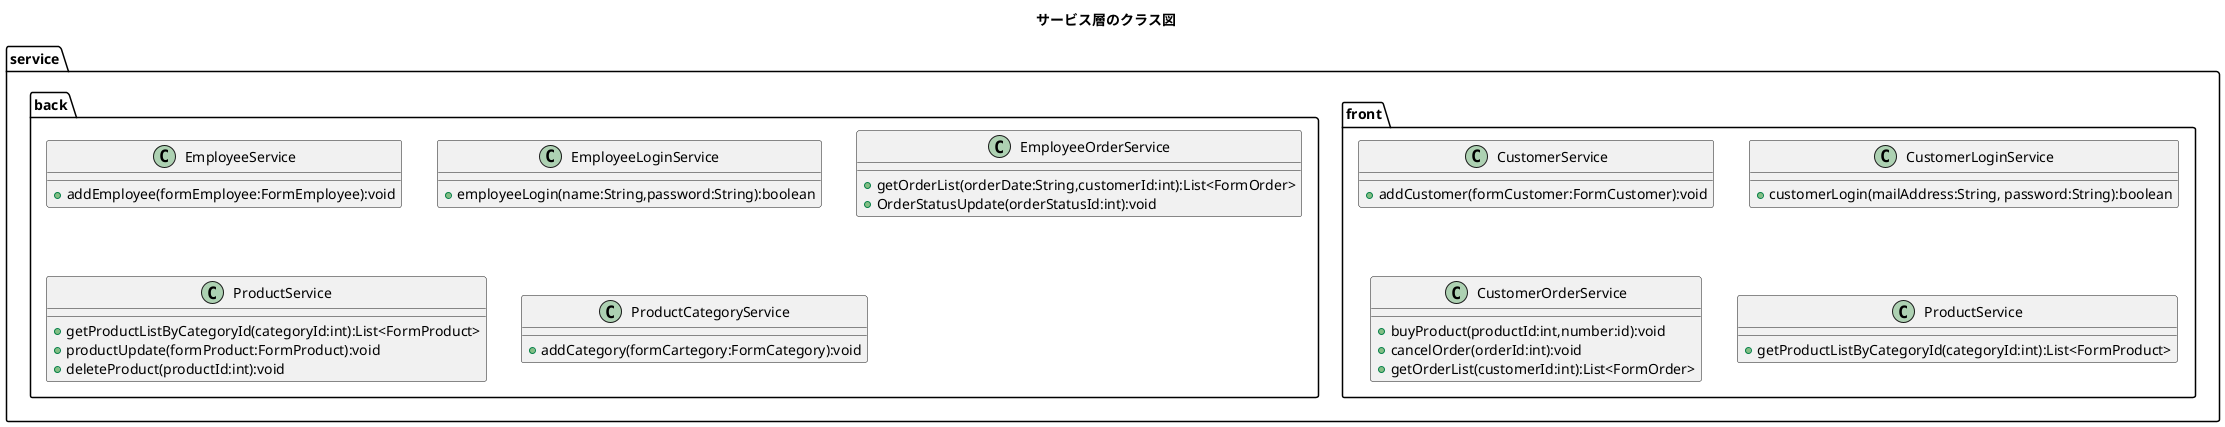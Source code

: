 @startuml
title サービス層のクラス図
package service{
	package front{
		class CustomerService{
			+ addCustomer(formCustomer:FormCustomer):void
		}
		
		class CustomerLoginService{
			+ customerLogin(mailAddress:String, password:String):boolean
		}
		
		class CustomerOrderService{
			+ buyProduct(productId:int,number:id):void
			+ cancelOrder(orderId:int):void
			+ getOrderList(customerId:int):List<FormOrder>
		}
		
		class ProductService{
			+ getProductListByCategoryId(categoryId:int):List<FormProduct>
		}
	}
	
	package back{
		class EmployeeService{
			+ addEmployee(formEmployee:FormEmployee):void
		}
		
		class EmployeeLoginService{
			+ employeeLogin(name:String,password:String):boolean
		}
		
		class EmployeeOrderService{
			+ getOrderList(orderDate:String,customerId:int):List<FormOrder>
			+ OrderStatusUpdate(orderStatusId:int):void
		}
		
		class ProductService{
			+ getProductListByCategoryId(categoryId:int):List<FormProduct>
			+ productUpdate(formProduct:FormProduct):void
			+ deleteProduct(productId:int):void
		}
		
		class ProductCategoryService{
			+ addCategory(formCartegory:FormCategory):void
		}
	}
	
	
}
@enduml